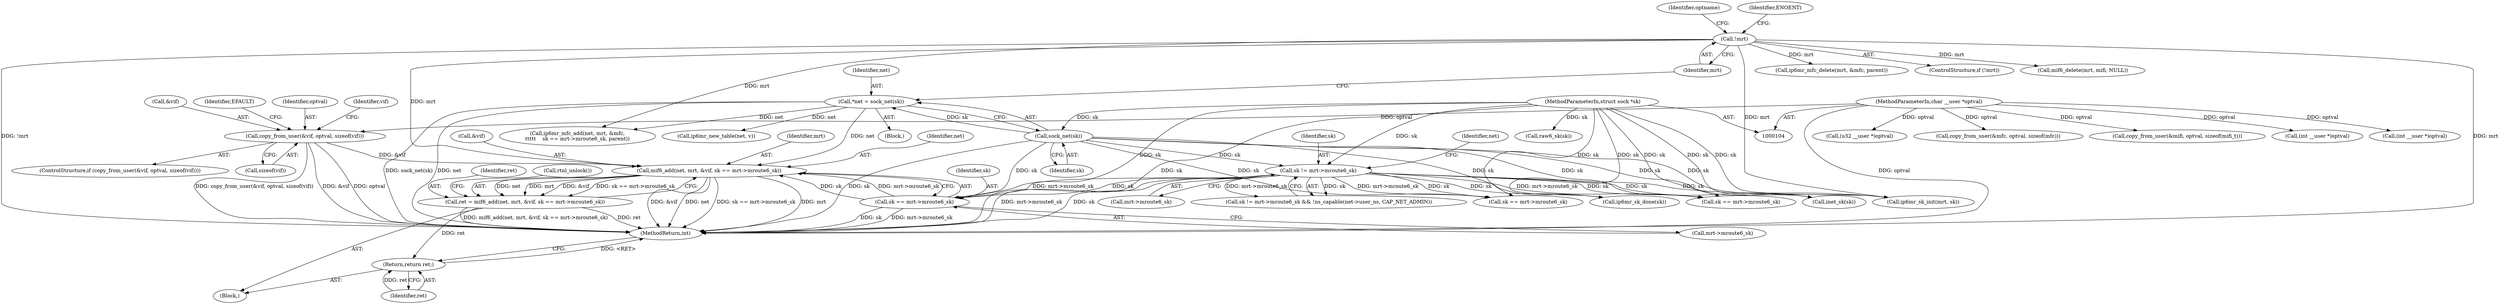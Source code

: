 digraph "0_linux_99253eb750fda6a644d5188fb26c43bad8d5a745_0@pointer" {
"1000218" [label="(Call,mif6_add(net, mrt, &vif, sk == mrt->mroute6_sk))"];
"1000119" [label="(Call,*net = sock_net(sk))"];
"1000121" [label="(Call,sock_net(sk))"];
"1000105" [label="(MethodParameterIn,struct sock *sk)"];
"1000125" [label="(Call,!mrt)"];
"1000197" [label="(Call,copy_from_user(&vif, optval, sizeof(vif)))"];
"1000107" [label="(MethodParameterIn,char __user *optval)"];
"1000223" [label="(Call,sk == mrt->mroute6_sk)"];
"1000137" [label="(Call,sk != mrt->mroute6_sk)"];
"1000216" [label="(Call,ret = mif6_add(net, mrt, &vif, sk == mrt->mroute6_sk))"];
"1000229" [label="(Return,return ret;)"];
"1000105" [label="(MethodParameterIn,struct sock *sk)"];
"1000219" [label="(Identifier,net)"];
"1000145" [label="(Identifier,net)"];
"1000418" [label="(Call,(u32 __user *)optval)"];
"1000470" [label="(MethodReturn,int)"];
"1000277" [label="(Call,copy_from_user(&mfc, optval, sizeof(mfc)))"];
"1000241" [label="(Call,copy_from_user(&mifi, optval, sizeof(mifi_t)))"];
"1000185" [label="(Call,ip6mr_sk_done(sk))"];
"1000209" [label="(Identifier,vif)"];
"1000119" [label="(Call,*net = sock_net(sk))"];
"1000436" [label="(Call,sk == mrt->mroute6_sk)"];
"1000224" [label="(Identifier,sk)"];
"1000137" [label="(Call,sk != mrt->mroute6_sk)"];
"1000221" [label="(Call,&vif)"];
"1000342" [label="(Call,(int __user *)optval)"];
"1000319" [label="(Call,sk == mrt->mroute6_sk)"];
"1000122" [label="(Identifier,sk)"];
"1000164" [label="(Call,inet_sk(sk))"];
"1000197" [label="(Call,copy_from_user(&vif, optval, sizeof(vif)))"];
"1000306" [label="(Call,ip6mr_mfc_delete(mrt, &mfc, parent))"];
"1000218" [label="(Call,mif6_add(net, mrt, &vif, sk == mrt->mroute6_sk))"];
"1000124" [label="(ControlStructure,if (!mrt))"];
"1000136" [label="(Call,sk != mrt->mroute6_sk && !ns_capable(net->user_ns, CAP_NET_ADMIN))"];
"1000126" [label="(Identifier,mrt)"];
"1000230" [label="(Identifier,ret)"];
"1000180" [label="(Call,ip6mr_sk_init(mrt, sk))"];
"1000253" [label="(Call,mif6_delete(mrt, mifi, NULL))"];
"1000125" [label="(Call,!mrt)"];
"1000198" [label="(Call,&vif)"];
"1000138" [label="(Identifier,sk)"];
"1000132" [label="(Identifier,optname)"];
"1000314" [label="(Call,ip6mr_mfc_add(net, mrt, &mfc,\n\t\t\t\t\t    sk == mrt->mroute6_sk, parent))"];
"1000196" [label="(ControlStructure,if (copy_from_user(&vif, optval, sizeof(vif))))"];
"1000220" [label="(Identifier,mrt)"];
"1000223" [label="(Call,sk == mrt->mroute6_sk)"];
"1000109" [label="(Block,)"];
"1000459" [label="(Call,raw6_sk(sk))"];
"1000225" [label="(Call,mrt->mroute6_sk)"];
"1000229" [label="(Return,return ret;)"];
"1000450" [label="(Call,ip6mr_new_table(net, v))"];
"1000153" [label="(Block,)"];
"1000120" [label="(Identifier,net)"];
"1000216" [label="(Call,ret = mif6_add(net, mrt, &vif, sk == mrt->mroute6_sk))"];
"1000205" [label="(Identifier,EFAULT)"];
"1000107" [label="(MethodParameterIn,char __user *optval)"];
"1000129" [label="(Identifier,ENOENT)"];
"1000201" [label="(Call,sizeof(vif))"];
"1000139" [label="(Call,mrt->mroute6_sk)"];
"1000121" [label="(Call,sock_net(sk))"];
"1000200" [label="(Identifier,optval)"];
"1000369" [label="(Call,(int __user *)optval)"];
"1000217" [label="(Identifier,ret)"];
"1000228" [label="(Call,rtnl_unlock())"];
"1000218" -> "1000216"  [label="AST: "];
"1000218" -> "1000223"  [label="CFG: "];
"1000219" -> "1000218"  [label="AST: "];
"1000220" -> "1000218"  [label="AST: "];
"1000221" -> "1000218"  [label="AST: "];
"1000223" -> "1000218"  [label="AST: "];
"1000216" -> "1000218"  [label="CFG: "];
"1000218" -> "1000470"  [label="DDG: &vif"];
"1000218" -> "1000470"  [label="DDG: sk == mrt->mroute6_sk"];
"1000218" -> "1000470"  [label="DDG: net"];
"1000218" -> "1000470"  [label="DDG: mrt"];
"1000218" -> "1000216"  [label="DDG: net"];
"1000218" -> "1000216"  [label="DDG: mrt"];
"1000218" -> "1000216"  [label="DDG: &vif"];
"1000218" -> "1000216"  [label="DDG: sk == mrt->mroute6_sk"];
"1000119" -> "1000218"  [label="DDG: net"];
"1000125" -> "1000218"  [label="DDG: mrt"];
"1000197" -> "1000218"  [label="DDG: &vif"];
"1000223" -> "1000218"  [label="DDG: sk"];
"1000223" -> "1000218"  [label="DDG: mrt->mroute6_sk"];
"1000119" -> "1000109"  [label="AST: "];
"1000119" -> "1000121"  [label="CFG: "];
"1000120" -> "1000119"  [label="AST: "];
"1000121" -> "1000119"  [label="AST: "];
"1000126" -> "1000119"  [label="CFG: "];
"1000119" -> "1000470"  [label="DDG: sock_net(sk)"];
"1000119" -> "1000470"  [label="DDG: net"];
"1000121" -> "1000119"  [label="DDG: sk"];
"1000119" -> "1000314"  [label="DDG: net"];
"1000119" -> "1000450"  [label="DDG: net"];
"1000121" -> "1000122"  [label="CFG: "];
"1000122" -> "1000121"  [label="AST: "];
"1000121" -> "1000470"  [label="DDG: sk"];
"1000105" -> "1000121"  [label="DDG: sk"];
"1000121" -> "1000137"  [label="DDG: sk"];
"1000121" -> "1000164"  [label="DDG: sk"];
"1000121" -> "1000180"  [label="DDG: sk"];
"1000121" -> "1000185"  [label="DDG: sk"];
"1000121" -> "1000223"  [label="DDG: sk"];
"1000121" -> "1000319"  [label="DDG: sk"];
"1000121" -> "1000436"  [label="DDG: sk"];
"1000105" -> "1000104"  [label="AST: "];
"1000105" -> "1000470"  [label="DDG: sk"];
"1000105" -> "1000137"  [label="DDG: sk"];
"1000105" -> "1000164"  [label="DDG: sk"];
"1000105" -> "1000180"  [label="DDG: sk"];
"1000105" -> "1000185"  [label="DDG: sk"];
"1000105" -> "1000223"  [label="DDG: sk"];
"1000105" -> "1000319"  [label="DDG: sk"];
"1000105" -> "1000436"  [label="DDG: sk"];
"1000105" -> "1000459"  [label="DDG: sk"];
"1000125" -> "1000124"  [label="AST: "];
"1000125" -> "1000126"  [label="CFG: "];
"1000126" -> "1000125"  [label="AST: "];
"1000129" -> "1000125"  [label="CFG: "];
"1000132" -> "1000125"  [label="CFG: "];
"1000125" -> "1000470"  [label="DDG: mrt"];
"1000125" -> "1000470"  [label="DDG: !mrt"];
"1000125" -> "1000180"  [label="DDG: mrt"];
"1000125" -> "1000253"  [label="DDG: mrt"];
"1000125" -> "1000306"  [label="DDG: mrt"];
"1000125" -> "1000314"  [label="DDG: mrt"];
"1000197" -> "1000196"  [label="AST: "];
"1000197" -> "1000201"  [label="CFG: "];
"1000198" -> "1000197"  [label="AST: "];
"1000200" -> "1000197"  [label="AST: "];
"1000201" -> "1000197"  [label="AST: "];
"1000205" -> "1000197"  [label="CFG: "];
"1000209" -> "1000197"  [label="CFG: "];
"1000197" -> "1000470"  [label="DDG: optval"];
"1000197" -> "1000470"  [label="DDG: copy_from_user(&vif, optval, sizeof(vif))"];
"1000197" -> "1000470"  [label="DDG: &vif"];
"1000107" -> "1000197"  [label="DDG: optval"];
"1000107" -> "1000104"  [label="AST: "];
"1000107" -> "1000470"  [label="DDG: optval"];
"1000107" -> "1000241"  [label="DDG: optval"];
"1000107" -> "1000277"  [label="DDG: optval"];
"1000107" -> "1000342"  [label="DDG: optval"];
"1000107" -> "1000369"  [label="DDG: optval"];
"1000107" -> "1000418"  [label="DDG: optval"];
"1000223" -> "1000225"  [label="CFG: "];
"1000224" -> "1000223"  [label="AST: "];
"1000225" -> "1000223"  [label="AST: "];
"1000223" -> "1000470"  [label="DDG: mrt->mroute6_sk"];
"1000223" -> "1000470"  [label="DDG: sk"];
"1000137" -> "1000223"  [label="DDG: sk"];
"1000137" -> "1000223"  [label="DDG: mrt->mroute6_sk"];
"1000137" -> "1000136"  [label="AST: "];
"1000137" -> "1000139"  [label="CFG: "];
"1000138" -> "1000137"  [label="AST: "];
"1000139" -> "1000137"  [label="AST: "];
"1000145" -> "1000137"  [label="CFG: "];
"1000136" -> "1000137"  [label="CFG: "];
"1000137" -> "1000470"  [label="DDG: mrt->mroute6_sk"];
"1000137" -> "1000470"  [label="DDG: sk"];
"1000137" -> "1000136"  [label="DDG: sk"];
"1000137" -> "1000136"  [label="DDG: mrt->mroute6_sk"];
"1000137" -> "1000164"  [label="DDG: sk"];
"1000137" -> "1000180"  [label="DDG: sk"];
"1000137" -> "1000185"  [label="DDG: sk"];
"1000137" -> "1000319"  [label="DDG: sk"];
"1000137" -> "1000319"  [label="DDG: mrt->mroute6_sk"];
"1000137" -> "1000436"  [label="DDG: sk"];
"1000137" -> "1000436"  [label="DDG: mrt->mroute6_sk"];
"1000216" -> "1000153"  [label="AST: "];
"1000217" -> "1000216"  [label="AST: "];
"1000228" -> "1000216"  [label="CFG: "];
"1000216" -> "1000470"  [label="DDG: ret"];
"1000216" -> "1000470"  [label="DDG: mif6_add(net, mrt, &vif, sk == mrt->mroute6_sk)"];
"1000216" -> "1000229"  [label="DDG: ret"];
"1000229" -> "1000153"  [label="AST: "];
"1000229" -> "1000230"  [label="CFG: "];
"1000230" -> "1000229"  [label="AST: "];
"1000470" -> "1000229"  [label="CFG: "];
"1000229" -> "1000470"  [label="DDG: <RET>"];
"1000230" -> "1000229"  [label="DDG: ret"];
}
